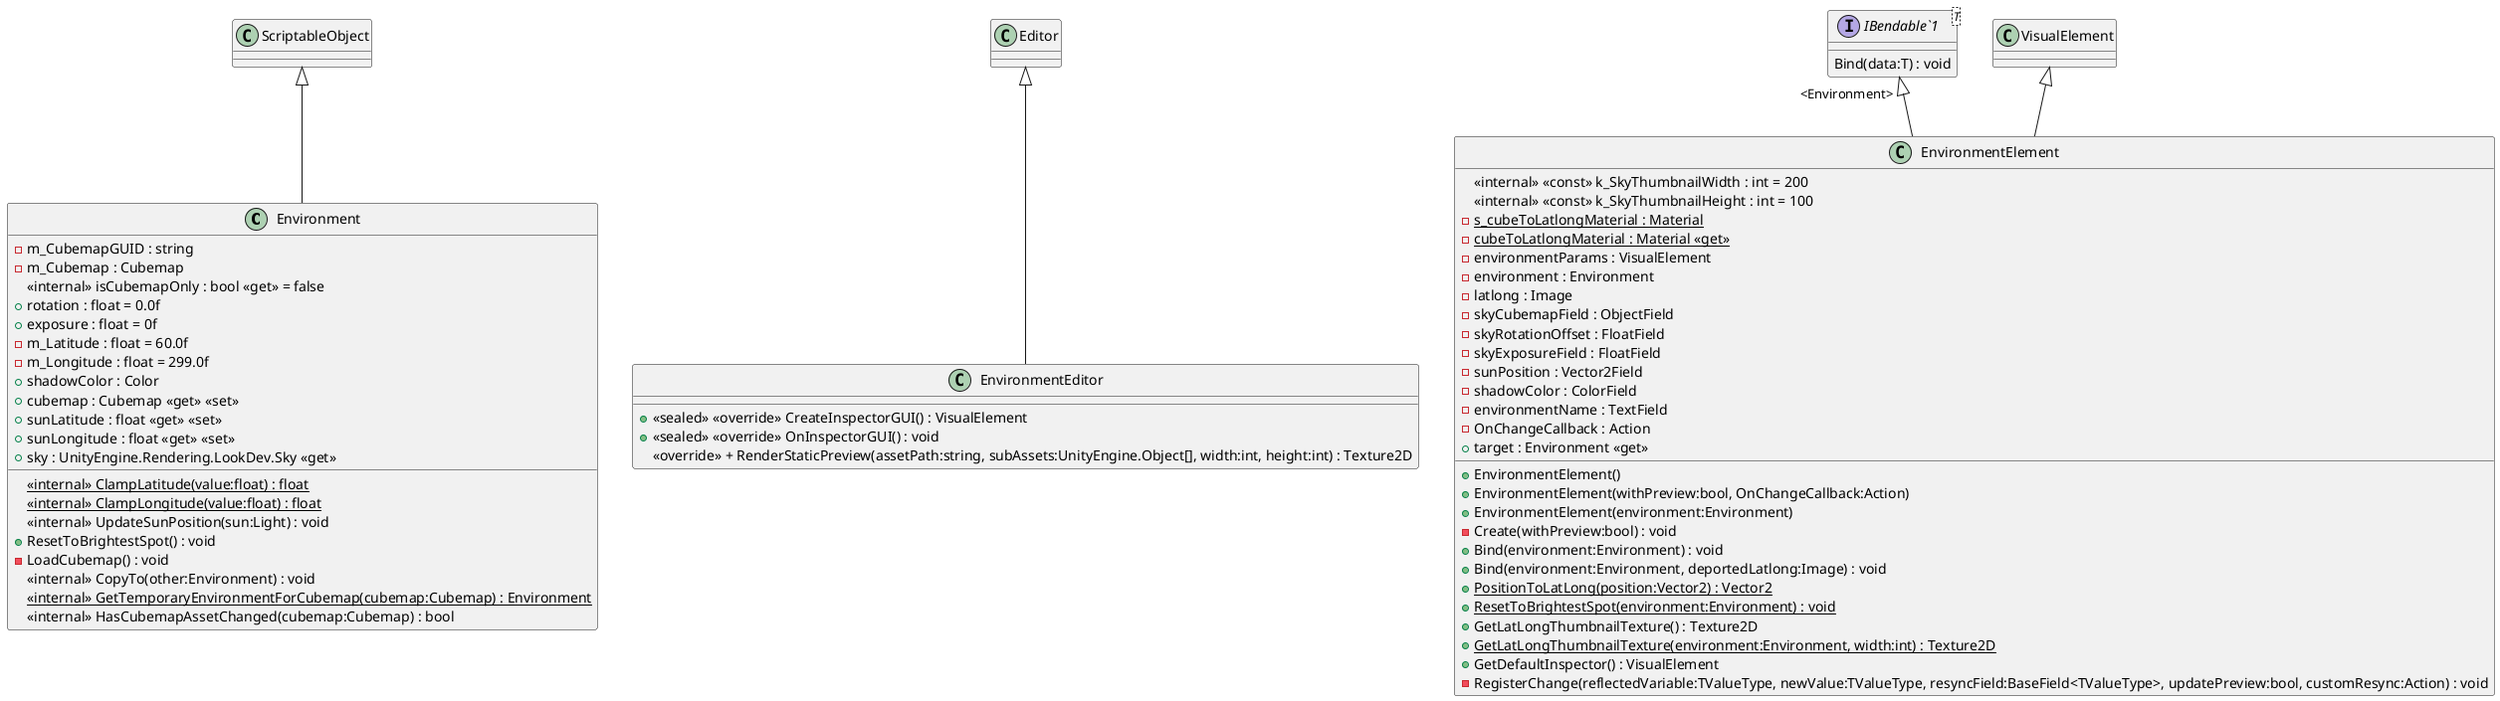 @startuml
class Environment {
    - m_CubemapGUID : string
    - m_Cubemap : Cubemap
    <<internal>> isCubemapOnly : bool <<get>> = false
    + rotation : float = 0.0f
    + exposure : float = 0f
    - m_Latitude : float = 60.0f
    - m_Longitude : float = 299.0f
    + shadowColor : Color
    + cubemap : Cubemap <<get>> <<set>>
    + sunLatitude : float <<get>> <<set>>
    + sunLongitude : float <<get>> <<set>>
    <<internal>> {static} ClampLatitude(value:float) : float
    <<internal>> {static} ClampLongitude(value:float) : float
    <<internal>> UpdateSunPosition(sun:Light) : void
    + ResetToBrightestSpot() : void
    - LoadCubemap() : void
    <<internal>> CopyTo(other:Environment) : void
    + sky : UnityEngine.Rendering.LookDev.Sky <<get>>
    <<internal>> {static} GetTemporaryEnvironmentForCubemap(cubemap:Cubemap) : Environment
    <<internal>> HasCubemapAssetChanged(cubemap:Cubemap) : bool
}
class EnvironmentEditor {
    + <<sealed>> <<override>> CreateInspectorGUI() : VisualElement
    + <<sealed>> <<override>> OnInspectorGUI() : void
    <<override>> + RenderStaticPreview(assetPath:string, subAssets:UnityEngine.Object[], width:int, height:int) : Texture2D
}
interface "IBendable`1"<T> {
    Bind(data:T) : void
}
class EnvironmentElement {
    <<internal>> <<const>> k_SkyThumbnailWidth : int = 200
    <<internal>> <<const>> k_SkyThumbnailHeight : int = 100
    {static} - s_cubeToLatlongMaterial : Material
    {static} - cubeToLatlongMaterial : Material <<get>>
    - environmentParams : VisualElement
    - environment : Environment
    - latlong : Image
    - skyCubemapField : ObjectField
    - skyRotationOffset : FloatField
    - skyExposureField : FloatField
    - sunPosition : Vector2Field
    - shadowColor : ColorField
    - environmentName : TextField
    - OnChangeCallback : Action
    + target : Environment <<get>>
    + EnvironmentElement()
    + EnvironmentElement(withPreview:bool, OnChangeCallback:Action)
    + EnvironmentElement(environment:Environment)
    - Create(withPreview:bool) : void
    + Bind(environment:Environment) : void
    + Bind(environment:Environment, deportedLatlong:Image) : void
    {static} + PositionToLatLong(position:Vector2) : Vector2
    + {static} ResetToBrightestSpot(environment:Environment) : void
    + GetLatLongThumbnailTexture() : Texture2D
    + {static} GetLatLongThumbnailTexture(environment:Environment, width:int) : Texture2D
    + GetDefaultInspector() : VisualElement
    - RegisterChange(reflectedVariable:TValueType, newValue:TValueType, resyncField:BaseField<TValueType>, updatePreview:bool, customResync:Action) : void
}
ScriptableObject <|-- Environment
Editor <|-- EnvironmentEditor
VisualElement <|-- EnvironmentElement
"IBendable`1" "<Environment>" <|-- EnvironmentElement
@enduml
